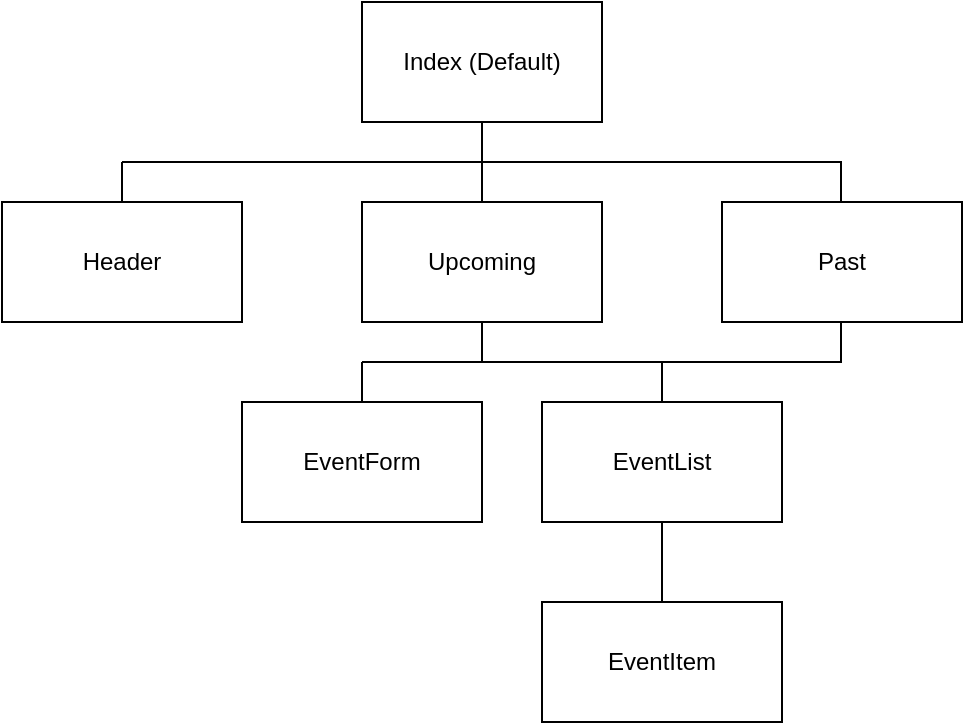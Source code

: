 <mxfile version="10.5.0" type="device"><diagram id="TSVqAxyR8yAWM3_dI_Jm" name="Page-1"><mxGraphModel dx="1394" dy="764" grid="1" gridSize="10" guides="1" tooltips="1" connect="1" arrows="1" fold="1" page="1" pageScale="1" pageWidth="850" pageHeight="1100" math="0" shadow="0"><root><mxCell id="0"/><mxCell id="1" parent="0"/><mxCell id="l-XUaSckMbShazCe34j_-1" value="Index (Default)" style="rounded=0;whiteSpace=wrap;html=1;" vertex="1" parent="1"><mxGeometry x="320" y="40" width="120" height="60" as="geometry"/></mxCell><mxCell id="l-XUaSckMbShazCe34j_-2" value="Header" style="rounded=0;whiteSpace=wrap;html=1;" vertex="1" parent="1"><mxGeometry x="140" y="140" width="120" height="60" as="geometry"/></mxCell><mxCell id="l-XUaSckMbShazCe34j_-3" value="EventForm" style="rounded=0;whiteSpace=wrap;html=1;" vertex="1" parent="1"><mxGeometry x="260" y="240" width="120" height="60" as="geometry"/></mxCell><mxCell id="l-XUaSckMbShazCe34j_-4" value="EventList" style="rounded=0;whiteSpace=wrap;html=1;" vertex="1" parent="1"><mxGeometry x="410" y="240" width="120" height="60" as="geometry"/></mxCell><mxCell id="l-XUaSckMbShazCe34j_-5" value="Upcoming" style="rounded=0;whiteSpace=wrap;html=1;" vertex="1" parent="1"><mxGeometry x="320" y="140" width="120" height="60" as="geometry"/></mxCell><mxCell id="l-XUaSckMbShazCe34j_-6" value="Past" style="rounded=0;whiteSpace=wrap;html=1;" vertex="1" parent="1"><mxGeometry x="500" y="140" width="120" height="60" as="geometry"/></mxCell><mxCell id="l-XUaSckMbShazCe34j_-7" value="EventItem" style="rounded=0;whiteSpace=wrap;html=1;" vertex="1" parent="1"><mxGeometry x="410" y="340" width="120" height="60" as="geometry"/></mxCell><mxCell id="l-XUaSckMbShazCe34j_-12" value="" style="endArrow=none;html=1;" edge="1" parent="1"><mxGeometry width="50" height="50" relative="1" as="geometry"><mxPoint x="200" y="120" as="sourcePoint"/><mxPoint x="560" y="120" as="targetPoint"/></mxGeometry></mxCell><mxCell id="l-XUaSckMbShazCe34j_-13" value="" style="endArrow=none;html=1;exitX=0.5;exitY=0;exitDx=0;exitDy=0;entryX=0.5;entryY=1;entryDx=0;entryDy=0;" edge="1" parent="1" source="l-XUaSckMbShazCe34j_-5" target="l-XUaSckMbShazCe34j_-1"><mxGeometry width="50" height="50" relative="1" as="geometry"><mxPoint x="355" y="150" as="sourcePoint"/><mxPoint x="405" y="100" as="targetPoint"/></mxGeometry></mxCell><mxCell id="l-XUaSckMbShazCe34j_-14" value="" style="endArrow=none;html=1;exitX=0.5;exitY=0;exitDx=0;exitDy=0;" edge="1" parent="1" source="l-XUaSckMbShazCe34j_-2"><mxGeometry width="50" height="50" relative="1" as="geometry"><mxPoint x="175" y="150" as="sourcePoint"/><mxPoint x="200" y="120" as="targetPoint"/></mxGeometry></mxCell><mxCell id="l-XUaSckMbShazCe34j_-17" value="" style="endArrow=none;html=1;exitX=0.5;exitY=0;exitDx=0;exitDy=0;" edge="1" parent="1"><mxGeometry width="50" height="50" relative="1" as="geometry"><mxPoint x="559.5" y="140" as="sourcePoint"/><mxPoint x="559.5" y="120" as="targetPoint"/></mxGeometry></mxCell><mxCell id="l-XUaSckMbShazCe34j_-18" value="" style="endArrow=none;html=1;exitX=0.5;exitY=0;exitDx=0;exitDy=0;" edge="1" parent="1" source="l-XUaSckMbShazCe34j_-7"><mxGeometry width="50" height="50" relative="1" as="geometry"><mxPoint x="470" y="320" as="sourcePoint"/><mxPoint x="470" y="300" as="targetPoint"/></mxGeometry></mxCell><mxCell id="l-XUaSckMbShazCe34j_-19" value="" style="endArrow=none;html=1;entryX=0.5;entryY=1;entryDx=0;entryDy=0;" edge="1" parent="1" target="l-XUaSckMbShazCe34j_-5"><mxGeometry width="50" height="50" relative="1" as="geometry"><mxPoint x="380" y="220" as="sourcePoint"/><mxPoint x="400" y="200" as="targetPoint"/></mxGeometry></mxCell><mxCell id="l-XUaSckMbShazCe34j_-20" value="" style="endArrow=none;html=1;entryX=0.5;entryY=1;entryDx=0;entryDy=0;" edge="1" parent="1"><mxGeometry width="50" height="50" relative="1" as="geometry"><mxPoint x="559.5" y="220" as="sourcePoint"/><mxPoint x="559.5" y="200" as="targetPoint"/></mxGeometry></mxCell><mxCell id="l-XUaSckMbShazCe34j_-21" value="" style="endArrow=none;html=1;entryX=0.5;entryY=1;entryDx=0;entryDy=0;" edge="1" parent="1"><mxGeometry width="50" height="50" relative="1" as="geometry"><mxPoint x="470" y="240" as="sourcePoint"/><mxPoint x="470" y="220" as="targetPoint"/></mxGeometry></mxCell><mxCell id="l-XUaSckMbShazCe34j_-23" value="" style="endArrow=none;html=1;" edge="1" parent="1"><mxGeometry width="50" height="50" relative="1" as="geometry"><mxPoint x="380" y="220" as="sourcePoint"/><mxPoint x="560" y="220" as="targetPoint"/></mxGeometry></mxCell><mxCell id="l-XUaSckMbShazCe34j_-24" value="" style="endArrow=none;html=1;" edge="1" parent="1"><mxGeometry width="50" height="50" relative="1" as="geometry"><mxPoint x="320" y="220" as="sourcePoint"/><mxPoint x="380" y="220" as="targetPoint"/></mxGeometry></mxCell><mxCell id="l-XUaSckMbShazCe34j_-26" value="" style="endArrow=none;html=1;exitX=0.5;exitY=0;exitDx=0;exitDy=0;" edge="1" parent="1"><mxGeometry width="50" height="50" relative="1" as="geometry"><mxPoint x="320" y="240" as="sourcePoint"/><mxPoint x="320" y="220" as="targetPoint"/></mxGeometry></mxCell></root></mxGraphModel></diagram></mxfile>